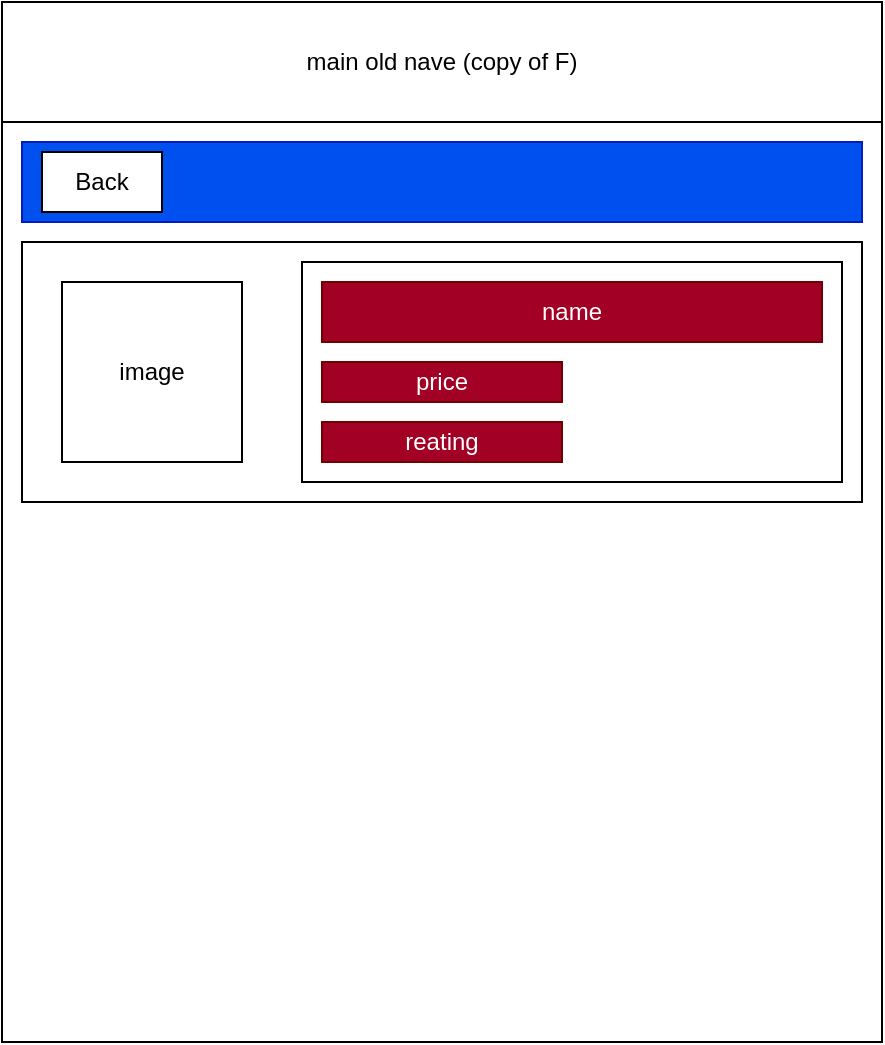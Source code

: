 <mxfile>
    <diagram id="-gZaliwBli5qQevUyWai" name="Page-1">
        <mxGraphModel dx="599" dy="333" grid="1" gridSize="10" guides="1" tooltips="1" connect="1" arrows="1" fold="1" page="1" pageScale="1" pageWidth="850" pageHeight="1100" math="0" shadow="0">
            <root>
                <mxCell id="0"/>
                <mxCell id="1" parent="0"/>
                <mxCell id="2" value="" style="rounded=0;whiteSpace=wrap;html=1;" vertex="1" parent="1">
                    <mxGeometry x="170" y="50" width="440" height="520" as="geometry"/>
                </mxCell>
                <mxCell id="3" value="main old nave (copy of F)" style="rounded=0;whiteSpace=wrap;html=1;" vertex="1" parent="1">
                    <mxGeometry x="170" y="50" width="440" height="60" as="geometry"/>
                </mxCell>
                <mxCell id="4" value="" style="rounded=0;whiteSpace=wrap;html=1;fillColor=#0050ef;fontColor=#ffffff;strokeColor=#001DBC;" vertex="1" parent="1">
                    <mxGeometry x="180" y="120" width="420" height="40" as="geometry"/>
                </mxCell>
                <mxCell id="5" value="Back" style="rounded=0;whiteSpace=wrap;html=1;" vertex="1" parent="1">
                    <mxGeometry x="190" y="125" width="60" height="30" as="geometry"/>
                </mxCell>
                <mxCell id="6" value="" style="rounded=0;whiteSpace=wrap;html=1;" vertex="1" parent="1">
                    <mxGeometry x="180" y="170" width="420" height="130" as="geometry"/>
                </mxCell>
                <mxCell id="7" value="image" style="whiteSpace=wrap;html=1;aspect=fixed;" vertex="1" parent="1">
                    <mxGeometry x="200" y="190" width="90" height="90" as="geometry"/>
                </mxCell>
                <mxCell id="8" value="" style="rounded=0;whiteSpace=wrap;html=1;" vertex="1" parent="1">
                    <mxGeometry x="320" y="180" width="270" height="110" as="geometry"/>
                </mxCell>
                <mxCell id="9" value="name" style="rounded=0;whiteSpace=wrap;html=1;fillColor=#a20025;fontColor=#ffffff;strokeColor=#6F0000;" vertex="1" parent="1">
                    <mxGeometry x="330" y="190" width="250" height="30" as="geometry"/>
                </mxCell>
                <mxCell id="10" value="price" style="rounded=0;whiteSpace=wrap;html=1;fillColor=#a20025;fontColor=#ffffff;strokeColor=#6F0000;" vertex="1" parent="1">
                    <mxGeometry x="330" y="230" width="120" height="20" as="geometry"/>
                </mxCell>
                <mxCell id="11" value="reating" style="rounded=0;whiteSpace=wrap;html=1;fillColor=#a20025;fontColor=#ffffff;strokeColor=#6F0000;" vertex="1" parent="1">
                    <mxGeometry x="330" y="260" width="120" height="20" as="geometry"/>
                </mxCell>
            </root>
        </mxGraphModel>
    </diagram>
</mxfile>